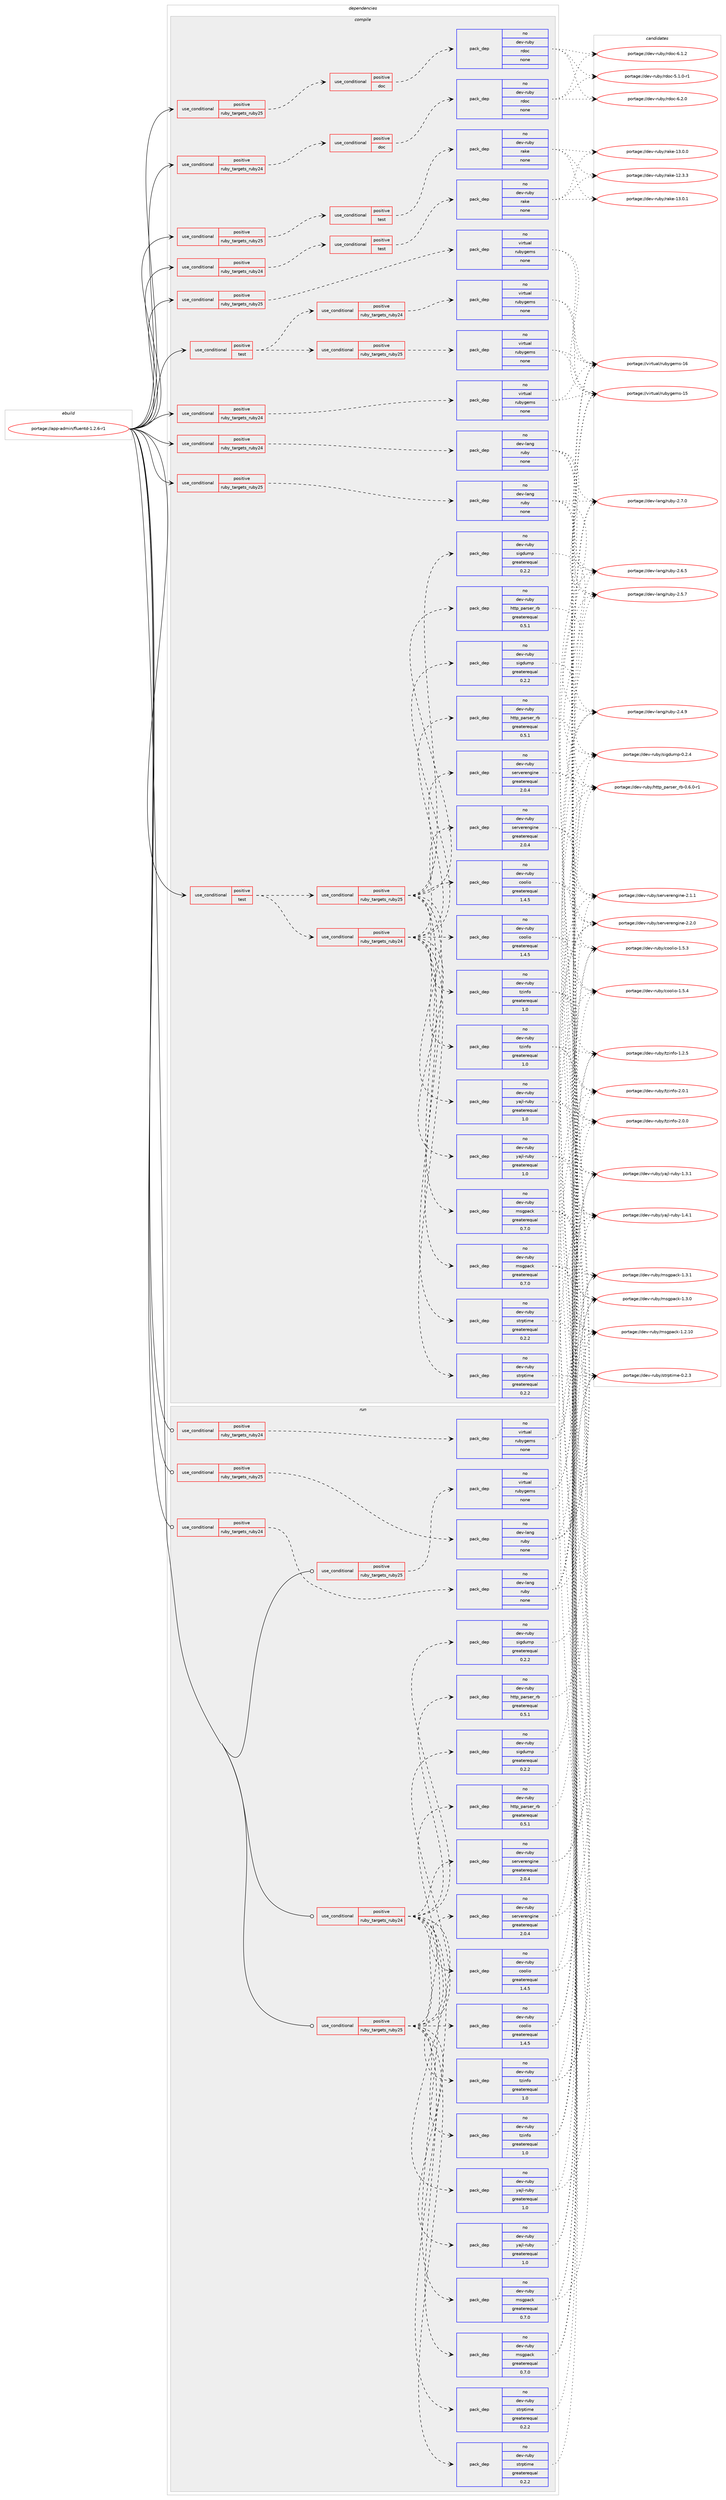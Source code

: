 digraph prolog {

# *************
# Graph options
# *************

newrank=true;
concentrate=true;
compound=true;
graph [rankdir=LR,fontname=Helvetica,fontsize=10,ranksep=1.5];#, ranksep=2.5, nodesep=0.2];
edge  [arrowhead=vee];
node  [fontname=Helvetica,fontsize=10];

# **********
# The ebuild
# **********

subgraph cluster_leftcol {
color=gray;
label=<<i>ebuild</i>>;
id [label="portage://app-admin/fluentd-1.2.6-r1", color=red, width=4, href="../app-admin/fluentd-1.2.6-r1.svg"];
}

# ****************
# The dependencies
# ****************

subgraph cluster_midcol {
color=gray;
label=<<i>dependencies</i>>;
subgraph cluster_compile {
fillcolor="#eeeeee";
style=filled;
label=<<i>compile</i>>;
subgraph cond155314 {
dependency656792 [label=<<TABLE BORDER="0" CELLBORDER="1" CELLSPACING="0" CELLPADDING="4"><TR><TD ROWSPAN="3" CELLPADDING="10">use_conditional</TD></TR><TR><TD>positive</TD></TR><TR><TD>ruby_targets_ruby24</TD></TR></TABLE>>, shape=none, color=red];
subgraph cond155315 {
dependency656793 [label=<<TABLE BORDER="0" CELLBORDER="1" CELLSPACING="0" CELLPADDING="4"><TR><TD ROWSPAN="3" CELLPADDING="10">use_conditional</TD></TR><TR><TD>positive</TD></TR><TR><TD>doc</TD></TR></TABLE>>, shape=none, color=red];
subgraph pack492737 {
dependency656794 [label=<<TABLE BORDER="0" CELLBORDER="1" CELLSPACING="0" CELLPADDING="4" WIDTH="220"><TR><TD ROWSPAN="6" CELLPADDING="30">pack_dep</TD></TR><TR><TD WIDTH="110">no</TD></TR><TR><TD>dev-ruby</TD></TR><TR><TD>rdoc</TD></TR><TR><TD>none</TD></TR><TR><TD></TD></TR></TABLE>>, shape=none, color=blue];
}
dependency656793:e -> dependency656794:w [weight=20,style="dashed",arrowhead="vee"];
}
dependency656792:e -> dependency656793:w [weight=20,style="dashed",arrowhead="vee"];
}
id:e -> dependency656792:w [weight=20,style="solid",arrowhead="vee"];
subgraph cond155316 {
dependency656795 [label=<<TABLE BORDER="0" CELLBORDER="1" CELLSPACING="0" CELLPADDING="4"><TR><TD ROWSPAN="3" CELLPADDING="10">use_conditional</TD></TR><TR><TD>positive</TD></TR><TR><TD>ruby_targets_ruby24</TD></TR></TABLE>>, shape=none, color=red];
subgraph cond155317 {
dependency656796 [label=<<TABLE BORDER="0" CELLBORDER="1" CELLSPACING="0" CELLPADDING="4"><TR><TD ROWSPAN="3" CELLPADDING="10">use_conditional</TD></TR><TR><TD>positive</TD></TR><TR><TD>test</TD></TR></TABLE>>, shape=none, color=red];
subgraph pack492738 {
dependency656797 [label=<<TABLE BORDER="0" CELLBORDER="1" CELLSPACING="0" CELLPADDING="4" WIDTH="220"><TR><TD ROWSPAN="6" CELLPADDING="30">pack_dep</TD></TR><TR><TD WIDTH="110">no</TD></TR><TR><TD>dev-ruby</TD></TR><TR><TD>rake</TD></TR><TR><TD>none</TD></TR><TR><TD></TD></TR></TABLE>>, shape=none, color=blue];
}
dependency656796:e -> dependency656797:w [weight=20,style="dashed",arrowhead="vee"];
}
dependency656795:e -> dependency656796:w [weight=20,style="dashed",arrowhead="vee"];
}
id:e -> dependency656795:w [weight=20,style="solid",arrowhead="vee"];
subgraph cond155318 {
dependency656798 [label=<<TABLE BORDER="0" CELLBORDER="1" CELLSPACING="0" CELLPADDING="4"><TR><TD ROWSPAN="3" CELLPADDING="10">use_conditional</TD></TR><TR><TD>positive</TD></TR><TR><TD>ruby_targets_ruby24</TD></TR></TABLE>>, shape=none, color=red];
subgraph pack492739 {
dependency656799 [label=<<TABLE BORDER="0" CELLBORDER="1" CELLSPACING="0" CELLPADDING="4" WIDTH="220"><TR><TD ROWSPAN="6" CELLPADDING="30">pack_dep</TD></TR><TR><TD WIDTH="110">no</TD></TR><TR><TD>dev-lang</TD></TR><TR><TD>ruby</TD></TR><TR><TD>none</TD></TR><TR><TD></TD></TR></TABLE>>, shape=none, color=blue];
}
dependency656798:e -> dependency656799:w [weight=20,style="dashed",arrowhead="vee"];
}
id:e -> dependency656798:w [weight=20,style="solid",arrowhead="vee"];
subgraph cond155319 {
dependency656800 [label=<<TABLE BORDER="0" CELLBORDER="1" CELLSPACING="0" CELLPADDING="4"><TR><TD ROWSPAN="3" CELLPADDING="10">use_conditional</TD></TR><TR><TD>positive</TD></TR><TR><TD>ruby_targets_ruby24</TD></TR></TABLE>>, shape=none, color=red];
subgraph pack492740 {
dependency656801 [label=<<TABLE BORDER="0" CELLBORDER="1" CELLSPACING="0" CELLPADDING="4" WIDTH="220"><TR><TD ROWSPAN="6" CELLPADDING="30">pack_dep</TD></TR><TR><TD WIDTH="110">no</TD></TR><TR><TD>virtual</TD></TR><TR><TD>rubygems</TD></TR><TR><TD>none</TD></TR><TR><TD></TD></TR></TABLE>>, shape=none, color=blue];
}
dependency656800:e -> dependency656801:w [weight=20,style="dashed",arrowhead="vee"];
}
id:e -> dependency656800:w [weight=20,style="solid",arrowhead="vee"];
subgraph cond155320 {
dependency656802 [label=<<TABLE BORDER="0" CELLBORDER="1" CELLSPACING="0" CELLPADDING="4"><TR><TD ROWSPAN="3" CELLPADDING="10">use_conditional</TD></TR><TR><TD>positive</TD></TR><TR><TD>ruby_targets_ruby25</TD></TR></TABLE>>, shape=none, color=red];
subgraph cond155321 {
dependency656803 [label=<<TABLE BORDER="0" CELLBORDER="1" CELLSPACING="0" CELLPADDING="4"><TR><TD ROWSPAN="3" CELLPADDING="10">use_conditional</TD></TR><TR><TD>positive</TD></TR><TR><TD>doc</TD></TR></TABLE>>, shape=none, color=red];
subgraph pack492741 {
dependency656804 [label=<<TABLE BORDER="0" CELLBORDER="1" CELLSPACING="0" CELLPADDING="4" WIDTH="220"><TR><TD ROWSPAN="6" CELLPADDING="30">pack_dep</TD></TR><TR><TD WIDTH="110">no</TD></TR><TR><TD>dev-ruby</TD></TR><TR><TD>rdoc</TD></TR><TR><TD>none</TD></TR><TR><TD></TD></TR></TABLE>>, shape=none, color=blue];
}
dependency656803:e -> dependency656804:w [weight=20,style="dashed",arrowhead="vee"];
}
dependency656802:e -> dependency656803:w [weight=20,style="dashed",arrowhead="vee"];
}
id:e -> dependency656802:w [weight=20,style="solid",arrowhead="vee"];
subgraph cond155322 {
dependency656805 [label=<<TABLE BORDER="0" CELLBORDER="1" CELLSPACING="0" CELLPADDING="4"><TR><TD ROWSPAN="3" CELLPADDING="10">use_conditional</TD></TR><TR><TD>positive</TD></TR><TR><TD>ruby_targets_ruby25</TD></TR></TABLE>>, shape=none, color=red];
subgraph cond155323 {
dependency656806 [label=<<TABLE BORDER="0" CELLBORDER="1" CELLSPACING="0" CELLPADDING="4"><TR><TD ROWSPAN="3" CELLPADDING="10">use_conditional</TD></TR><TR><TD>positive</TD></TR><TR><TD>test</TD></TR></TABLE>>, shape=none, color=red];
subgraph pack492742 {
dependency656807 [label=<<TABLE BORDER="0" CELLBORDER="1" CELLSPACING="0" CELLPADDING="4" WIDTH="220"><TR><TD ROWSPAN="6" CELLPADDING="30">pack_dep</TD></TR><TR><TD WIDTH="110">no</TD></TR><TR><TD>dev-ruby</TD></TR><TR><TD>rake</TD></TR><TR><TD>none</TD></TR><TR><TD></TD></TR></TABLE>>, shape=none, color=blue];
}
dependency656806:e -> dependency656807:w [weight=20,style="dashed",arrowhead="vee"];
}
dependency656805:e -> dependency656806:w [weight=20,style="dashed",arrowhead="vee"];
}
id:e -> dependency656805:w [weight=20,style="solid",arrowhead="vee"];
subgraph cond155324 {
dependency656808 [label=<<TABLE BORDER="0" CELLBORDER="1" CELLSPACING="0" CELLPADDING="4"><TR><TD ROWSPAN="3" CELLPADDING="10">use_conditional</TD></TR><TR><TD>positive</TD></TR><TR><TD>ruby_targets_ruby25</TD></TR></TABLE>>, shape=none, color=red];
subgraph pack492743 {
dependency656809 [label=<<TABLE BORDER="0" CELLBORDER="1" CELLSPACING="0" CELLPADDING="4" WIDTH="220"><TR><TD ROWSPAN="6" CELLPADDING="30">pack_dep</TD></TR><TR><TD WIDTH="110">no</TD></TR><TR><TD>dev-lang</TD></TR><TR><TD>ruby</TD></TR><TR><TD>none</TD></TR><TR><TD></TD></TR></TABLE>>, shape=none, color=blue];
}
dependency656808:e -> dependency656809:w [weight=20,style="dashed",arrowhead="vee"];
}
id:e -> dependency656808:w [weight=20,style="solid",arrowhead="vee"];
subgraph cond155325 {
dependency656810 [label=<<TABLE BORDER="0" CELLBORDER="1" CELLSPACING="0" CELLPADDING="4"><TR><TD ROWSPAN="3" CELLPADDING="10">use_conditional</TD></TR><TR><TD>positive</TD></TR><TR><TD>ruby_targets_ruby25</TD></TR></TABLE>>, shape=none, color=red];
subgraph pack492744 {
dependency656811 [label=<<TABLE BORDER="0" CELLBORDER="1" CELLSPACING="0" CELLPADDING="4" WIDTH="220"><TR><TD ROWSPAN="6" CELLPADDING="30">pack_dep</TD></TR><TR><TD WIDTH="110">no</TD></TR><TR><TD>virtual</TD></TR><TR><TD>rubygems</TD></TR><TR><TD>none</TD></TR><TR><TD></TD></TR></TABLE>>, shape=none, color=blue];
}
dependency656810:e -> dependency656811:w [weight=20,style="dashed",arrowhead="vee"];
}
id:e -> dependency656810:w [weight=20,style="solid",arrowhead="vee"];
subgraph cond155326 {
dependency656812 [label=<<TABLE BORDER="0" CELLBORDER="1" CELLSPACING="0" CELLPADDING="4"><TR><TD ROWSPAN="3" CELLPADDING="10">use_conditional</TD></TR><TR><TD>positive</TD></TR><TR><TD>test</TD></TR></TABLE>>, shape=none, color=red];
subgraph cond155327 {
dependency656813 [label=<<TABLE BORDER="0" CELLBORDER="1" CELLSPACING="0" CELLPADDING="4"><TR><TD ROWSPAN="3" CELLPADDING="10">use_conditional</TD></TR><TR><TD>positive</TD></TR><TR><TD>ruby_targets_ruby24</TD></TR></TABLE>>, shape=none, color=red];
subgraph pack492745 {
dependency656814 [label=<<TABLE BORDER="0" CELLBORDER="1" CELLSPACING="0" CELLPADDING="4" WIDTH="220"><TR><TD ROWSPAN="6" CELLPADDING="30">pack_dep</TD></TR><TR><TD WIDTH="110">no</TD></TR><TR><TD>dev-ruby</TD></TR><TR><TD>msgpack</TD></TR><TR><TD>greaterequal</TD></TR><TR><TD>0.7.0</TD></TR></TABLE>>, shape=none, color=blue];
}
dependency656813:e -> dependency656814:w [weight=20,style="dashed",arrowhead="vee"];
subgraph pack492746 {
dependency656815 [label=<<TABLE BORDER="0" CELLBORDER="1" CELLSPACING="0" CELLPADDING="4" WIDTH="220"><TR><TD ROWSPAN="6" CELLPADDING="30">pack_dep</TD></TR><TR><TD WIDTH="110">no</TD></TR><TR><TD>dev-ruby</TD></TR><TR><TD>yajl-ruby</TD></TR><TR><TD>greaterequal</TD></TR><TR><TD>1.0</TD></TR></TABLE>>, shape=none, color=blue];
}
dependency656813:e -> dependency656815:w [weight=20,style="dashed",arrowhead="vee"];
subgraph pack492747 {
dependency656816 [label=<<TABLE BORDER="0" CELLBORDER="1" CELLSPACING="0" CELLPADDING="4" WIDTH="220"><TR><TD ROWSPAN="6" CELLPADDING="30">pack_dep</TD></TR><TR><TD WIDTH="110">no</TD></TR><TR><TD>dev-ruby</TD></TR><TR><TD>coolio</TD></TR><TR><TD>greaterequal</TD></TR><TR><TD>1.4.5</TD></TR></TABLE>>, shape=none, color=blue];
}
dependency656813:e -> dependency656816:w [weight=20,style="dashed",arrowhead="vee"];
subgraph pack492748 {
dependency656817 [label=<<TABLE BORDER="0" CELLBORDER="1" CELLSPACING="0" CELLPADDING="4" WIDTH="220"><TR><TD ROWSPAN="6" CELLPADDING="30">pack_dep</TD></TR><TR><TD WIDTH="110">no</TD></TR><TR><TD>dev-ruby</TD></TR><TR><TD>serverengine</TD></TR><TR><TD>greaterequal</TD></TR><TR><TD>2.0.4</TD></TR></TABLE>>, shape=none, color=blue];
}
dependency656813:e -> dependency656817:w [weight=20,style="dashed",arrowhead="vee"];
subgraph pack492749 {
dependency656818 [label=<<TABLE BORDER="0" CELLBORDER="1" CELLSPACING="0" CELLPADDING="4" WIDTH="220"><TR><TD ROWSPAN="6" CELLPADDING="30">pack_dep</TD></TR><TR><TD WIDTH="110">no</TD></TR><TR><TD>dev-ruby</TD></TR><TR><TD>http_parser_rb</TD></TR><TR><TD>greaterequal</TD></TR><TR><TD>0.5.1</TD></TR></TABLE>>, shape=none, color=blue];
}
dependency656813:e -> dependency656818:w [weight=20,style="dashed",arrowhead="vee"];
subgraph pack492750 {
dependency656819 [label=<<TABLE BORDER="0" CELLBORDER="1" CELLSPACING="0" CELLPADDING="4" WIDTH="220"><TR><TD ROWSPAN="6" CELLPADDING="30">pack_dep</TD></TR><TR><TD WIDTH="110">no</TD></TR><TR><TD>dev-ruby</TD></TR><TR><TD>sigdump</TD></TR><TR><TD>greaterequal</TD></TR><TR><TD>0.2.2</TD></TR></TABLE>>, shape=none, color=blue];
}
dependency656813:e -> dependency656819:w [weight=20,style="dashed",arrowhead="vee"];
subgraph pack492751 {
dependency656820 [label=<<TABLE BORDER="0" CELLBORDER="1" CELLSPACING="0" CELLPADDING="4" WIDTH="220"><TR><TD ROWSPAN="6" CELLPADDING="30">pack_dep</TD></TR><TR><TD WIDTH="110">no</TD></TR><TR><TD>dev-ruby</TD></TR><TR><TD>tzinfo</TD></TR><TR><TD>greaterequal</TD></TR><TR><TD>1.0</TD></TR></TABLE>>, shape=none, color=blue];
}
dependency656813:e -> dependency656820:w [weight=20,style="dashed",arrowhead="vee"];
subgraph pack492752 {
dependency656821 [label=<<TABLE BORDER="0" CELLBORDER="1" CELLSPACING="0" CELLPADDING="4" WIDTH="220"><TR><TD ROWSPAN="6" CELLPADDING="30">pack_dep</TD></TR><TR><TD WIDTH="110">no</TD></TR><TR><TD>dev-ruby</TD></TR><TR><TD>strptime</TD></TR><TR><TD>greaterequal</TD></TR><TR><TD>0.2.2</TD></TR></TABLE>>, shape=none, color=blue];
}
dependency656813:e -> dependency656821:w [weight=20,style="dashed",arrowhead="vee"];
}
dependency656812:e -> dependency656813:w [weight=20,style="dashed",arrowhead="vee"];
subgraph cond155328 {
dependency656822 [label=<<TABLE BORDER="0" CELLBORDER="1" CELLSPACING="0" CELLPADDING="4"><TR><TD ROWSPAN="3" CELLPADDING="10">use_conditional</TD></TR><TR><TD>positive</TD></TR><TR><TD>ruby_targets_ruby25</TD></TR></TABLE>>, shape=none, color=red];
subgraph pack492753 {
dependency656823 [label=<<TABLE BORDER="0" CELLBORDER="1" CELLSPACING="0" CELLPADDING="4" WIDTH="220"><TR><TD ROWSPAN="6" CELLPADDING="30">pack_dep</TD></TR><TR><TD WIDTH="110">no</TD></TR><TR><TD>dev-ruby</TD></TR><TR><TD>msgpack</TD></TR><TR><TD>greaterequal</TD></TR><TR><TD>0.7.0</TD></TR></TABLE>>, shape=none, color=blue];
}
dependency656822:e -> dependency656823:w [weight=20,style="dashed",arrowhead="vee"];
subgraph pack492754 {
dependency656824 [label=<<TABLE BORDER="0" CELLBORDER="1" CELLSPACING="0" CELLPADDING="4" WIDTH="220"><TR><TD ROWSPAN="6" CELLPADDING="30">pack_dep</TD></TR><TR><TD WIDTH="110">no</TD></TR><TR><TD>dev-ruby</TD></TR><TR><TD>yajl-ruby</TD></TR><TR><TD>greaterequal</TD></TR><TR><TD>1.0</TD></TR></TABLE>>, shape=none, color=blue];
}
dependency656822:e -> dependency656824:w [weight=20,style="dashed",arrowhead="vee"];
subgraph pack492755 {
dependency656825 [label=<<TABLE BORDER="0" CELLBORDER="1" CELLSPACING="0" CELLPADDING="4" WIDTH="220"><TR><TD ROWSPAN="6" CELLPADDING="30">pack_dep</TD></TR><TR><TD WIDTH="110">no</TD></TR><TR><TD>dev-ruby</TD></TR><TR><TD>coolio</TD></TR><TR><TD>greaterequal</TD></TR><TR><TD>1.4.5</TD></TR></TABLE>>, shape=none, color=blue];
}
dependency656822:e -> dependency656825:w [weight=20,style="dashed",arrowhead="vee"];
subgraph pack492756 {
dependency656826 [label=<<TABLE BORDER="0" CELLBORDER="1" CELLSPACING="0" CELLPADDING="4" WIDTH="220"><TR><TD ROWSPAN="6" CELLPADDING="30">pack_dep</TD></TR><TR><TD WIDTH="110">no</TD></TR><TR><TD>dev-ruby</TD></TR><TR><TD>serverengine</TD></TR><TR><TD>greaterequal</TD></TR><TR><TD>2.0.4</TD></TR></TABLE>>, shape=none, color=blue];
}
dependency656822:e -> dependency656826:w [weight=20,style="dashed",arrowhead="vee"];
subgraph pack492757 {
dependency656827 [label=<<TABLE BORDER="0" CELLBORDER="1" CELLSPACING="0" CELLPADDING="4" WIDTH="220"><TR><TD ROWSPAN="6" CELLPADDING="30">pack_dep</TD></TR><TR><TD WIDTH="110">no</TD></TR><TR><TD>dev-ruby</TD></TR><TR><TD>http_parser_rb</TD></TR><TR><TD>greaterequal</TD></TR><TR><TD>0.5.1</TD></TR></TABLE>>, shape=none, color=blue];
}
dependency656822:e -> dependency656827:w [weight=20,style="dashed",arrowhead="vee"];
subgraph pack492758 {
dependency656828 [label=<<TABLE BORDER="0" CELLBORDER="1" CELLSPACING="0" CELLPADDING="4" WIDTH="220"><TR><TD ROWSPAN="6" CELLPADDING="30">pack_dep</TD></TR><TR><TD WIDTH="110">no</TD></TR><TR><TD>dev-ruby</TD></TR><TR><TD>sigdump</TD></TR><TR><TD>greaterequal</TD></TR><TR><TD>0.2.2</TD></TR></TABLE>>, shape=none, color=blue];
}
dependency656822:e -> dependency656828:w [weight=20,style="dashed",arrowhead="vee"];
subgraph pack492759 {
dependency656829 [label=<<TABLE BORDER="0" CELLBORDER="1" CELLSPACING="0" CELLPADDING="4" WIDTH="220"><TR><TD ROWSPAN="6" CELLPADDING="30">pack_dep</TD></TR><TR><TD WIDTH="110">no</TD></TR><TR><TD>dev-ruby</TD></TR><TR><TD>tzinfo</TD></TR><TR><TD>greaterequal</TD></TR><TR><TD>1.0</TD></TR></TABLE>>, shape=none, color=blue];
}
dependency656822:e -> dependency656829:w [weight=20,style="dashed",arrowhead="vee"];
subgraph pack492760 {
dependency656830 [label=<<TABLE BORDER="0" CELLBORDER="1" CELLSPACING="0" CELLPADDING="4" WIDTH="220"><TR><TD ROWSPAN="6" CELLPADDING="30">pack_dep</TD></TR><TR><TD WIDTH="110">no</TD></TR><TR><TD>dev-ruby</TD></TR><TR><TD>strptime</TD></TR><TR><TD>greaterequal</TD></TR><TR><TD>0.2.2</TD></TR></TABLE>>, shape=none, color=blue];
}
dependency656822:e -> dependency656830:w [weight=20,style="dashed",arrowhead="vee"];
}
dependency656812:e -> dependency656822:w [weight=20,style="dashed",arrowhead="vee"];
}
id:e -> dependency656812:w [weight=20,style="solid",arrowhead="vee"];
subgraph cond155329 {
dependency656831 [label=<<TABLE BORDER="0" CELLBORDER="1" CELLSPACING="0" CELLPADDING="4"><TR><TD ROWSPAN="3" CELLPADDING="10">use_conditional</TD></TR><TR><TD>positive</TD></TR><TR><TD>test</TD></TR></TABLE>>, shape=none, color=red];
subgraph cond155330 {
dependency656832 [label=<<TABLE BORDER="0" CELLBORDER="1" CELLSPACING="0" CELLPADDING="4"><TR><TD ROWSPAN="3" CELLPADDING="10">use_conditional</TD></TR><TR><TD>positive</TD></TR><TR><TD>ruby_targets_ruby24</TD></TR></TABLE>>, shape=none, color=red];
subgraph pack492761 {
dependency656833 [label=<<TABLE BORDER="0" CELLBORDER="1" CELLSPACING="0" CELLPADDING="4" WIDTH="220"><TR><TD ROWSPAN="6" CELLPADDING="30">pack_dep</TD></TR><TR><TD WIDTH="110">no</TD></TR><TR><TD>virtual</TD></TR><TR><TD>rubygems</TD></TR><TR><TD>none</TD></TR><TR><TD></TD></TR></TABLE>>, shape=none, color=blue];
}
dependency656832:e -> dependency656833:w [weight=20,style="dashed",arrowhead="vee"];
}
dependency656831:e -> dependency656832:w [weight=20,style="dashed",arrowhead="vee"];
subgraph cond155331 {
dependency656834 [label=<<TABLE BORDER="0" CELLBORDER="1" CELLSPACING="0" CELLPADDING="4"><TR><TD ROWSPAN="3" CELLPADDING="10">use_conditional</TD></TR><TR><TD>positive</TD></TR><TR><TD>ruby_targets_ruby25</TD></TR></TABLE>>, shape=none, color=red];
subgraph pack492762 {
dependency656835 [label=<<TABLE BORDER="0" CELLBORDER="1" CELLSPACING="0" CELLPADDING="4" WIDTH="220"><TR><TD ROWSPAN="6" CELLPADDING="30">pack_dep</TD></TR><TR><TD WIDTH="110">no</TD></TR><TR><TD>virtual</TD></TR><TR><TD>rubygems</TD></TR><TR><TD>none</TD></TR><TR><TD></TD></TR></TABLE>>, shape=none, color=blue];
}
dependency656834:e -> dependency656835:w [weight=20,style="dashed",arrowhead="vee"];
}
dependency656831:e -> dependency656834:w [weight=20,style="dashed",arrowhead="vee"];
}
id:e -> dependency656831:w [weight=20,style="solid",arrowhead="vee"];
}
subgraph cluster_compileandrun {
fillcolor="#eeeeee";
style=filled;
label=<<i>compile and run</i>>;
}
subgraph cluster_run {
fillcolor="#eeeeee";
style=filled;
label=<<i>run</i>>;
subgraph cond155332 {
dependency656836 [label=<<TABLE BORDER="0" CELLBORDER="1" CELLSPACING="0" CELLPADDING="4"><TR><TD ROWSPAN="3" CELLPADDING="10">use_conditional</TD></TR><TR><TD>positive</TD></TR><TR><TD>ruby_targets_ruby24</TD></TR></TABLE>>, shape=none, color=red];
subgraph pack492763 {
dependency656837 [label=<<TABLE BORDER="0" CELLBORDER="1" CELLSPACING="0" CELLPADDING="4" WIDTH="220"><TR><TD ROWSPAN="6" CELLPADDING="30">pack_dep</TD></TR><TR><TD WIDTH="110">no</TD></TR><TR><TD>dev-lang</TD></TR><TR><TD>ruby</TD></TR><TR><TD>none</TD></TR><TR><TD></TD></TR></TABLE>>, shape=none, color=blue];
}
dependency656836:e -> dependency656837:w [weight=20,style="dashed",arrowhead="vee"];
}
id:e -> dependency656836:w [weight=20,style="solid",arrowhead="odot"];
subgraph cond155333 {
dependency656838 [label=<<TABLE BORDER="0" CELLBORDER="1" CELLSPACING="0" CELLPADDING="4"><TR><TD ROWSPAN="3" CELLPADDING="10">use_conditional</TD></TR><TR><TD>positive</TD></TR><TR><TD>ruby_targets_ruby24</TD></TR></TABLE>>, shape=none, color=red];
subgraph pack492764 {
dependency656839 [label=<<TABLE BORDER="0" CELLBORDER="1" CELLSPACING="0" CELLPADDING="4" WIDTH="220"><TR><TD ROWSPAN="6" CELLPADDING="30">pack_dep</TD></TR><TR><TD WIDTH="110">no</TD></TR><TR><TD>dev-ruby</TD></TR><TR><TD>msgpack</TD></TR><TR><TD>greaterequal</TD></TR><TR><TD>0.7.0</TD></TR></TABLE>>, shape=none, color=blue];
}
dependency656838:e -> dependency656839:w [weight=20,style="dashed",arrowhead="vee"];
subgraph pack492765 {
dependency656840 [label=<<TABLE BORDER="0" CELLBORDER="1" CELLSPACING="0" CELLPADDING="4" WIDTH="220"><TR><TD ROWSPAN="6" CELLPADDING="30">pack_dep</TD></TR><TR><TD WIDTH="110">no</TD></TR><TR><TD>dev-ruby</TD></TR><TR><TD>yajl-ruby</TD></TR><TR><TD>greaterequal</TD></TR><TR><TD>1.0</TD></TR></TABLE>>, shape=none, color=blue];
}
dependency656838:e -> dependency656840:w [weight=20,style="dashed",arrowhead="vee"];
subgraph pack492766 {
dependency656841 [label=<<TABLE BORDER="0" CELLBORDER="1" CELLSPACING="0" CELLPADDING="4" WIDTH="220"><TR><TD ROWSPAN="6" CELLPADDING="30">pack_dep</TD></TR><TR><TD WIDTH="110">no</TD></TR><TR><TD>dev-ruby</TD></TR><TR><TD>coolio</TD></TR><TR><TD>greaterequal</TD></TR><TR><TD>1.4.5</TD></TR></TABLE>>, shape=none, color=blue];
}
dependency656838:e -> dependency656841:w [weight=20,style="dashed",arrowhead="vee"];
subgraph pack492767 {
dependency656842 [label=<<TABLE BORDER="0" CELLBORDER="1" CELLSPACING="0" CELLPADDING="4" WIDTH="220"><TR><TD ROWSPAN="6" CELLPADDING="30">pack_dep</TD></TR><TR><TD WIDTH="110">no</TD></TR><TR><TD>dev-ruby</TD></TR><TR><TD>serverengine</TD></TR><TR><TD>greaterequal</TD></TR><TR><TD>2.0.4</TD></TR></TABLE>>, shape=none, color=blue];
}
dependency656838:e -> dependency656842:w [weight=20,style="dashed",arrowhead="vee"];
subgraph pack492768 {
dependency656843 [label=<<TABLE BORDER="0" CELLBORDER="1" CELLSPACING="0" CELLPADDING="4" WIDTH="220"><TR><TD ROWSPAN="6" CELLPADDING="30">pack_dep</TD></TR><TR><TD WIDTH="110">no</TD></TR><TR><TD>dev-ruby</TD></TR><TR><TD>http_parser_rb</TD></TR><TR><TD>greaterequal</TD></TR><TR><TD>0.5.1</TD></TR></TABLE>>, shape=none, color=blue];
}
dependency656838:e -> dependency656843:w [weight=20,style="dashed",arrowhead="vee"];
subgraph pack492769 {
dependency656844 [label=<<TABLE BORDER="0" CELLBORDER="1" CELLSPACING="0" CELLPADDING="4" WIDTH="220"><TR><TD ROWSPAN="6" CELLPADDING="30">pack_dep</TD></TR><TR><TD WIDTH="110">no</TD></TR><TR><TD>dev-ruby</TD></TR><TR><TD>sigdump</TD></TR><TR><TD>greaterequal</TD></TR><TR><TD>0.2.2</TD></TR></TABLE>>, shape=none, color=blue];
}
dependency656838:e -> dependency656844:w [weight=20,style="dashed",arrowhead="vee"];
subgraph pack492770 {
dependency656845 [label=<<TABLE BORDER="0" CELLBORDER="1" CELLSPACING="0" CELLPADDING="4" WIDTH="220"><TR><TD ROWSPAN="6" CELLPADDING="30">pack_dep</TD></TR><TR><TD WIDTH="110">no</TD></TR><TR><TD>dev-ruby</TD></TR><TR><TD>tzinfo</TD></TR><TR><TD>greaterequal</TD></TR><TR><TD>1.0</TD></TR></TABLE>>, shape=none, color=blue];
}
dependency656838:e -> dependency656845:w [weight=20,style="dashed",arrowhead="vee"];
subgraph pack492771 {
dependency656846 [label=<<TABLE BORDER="0" CELLBORDER="1" CELLSPACING="0" CELLPADDING="4" WIDTH="220"><TR><TD ROWSPAN="6" CELLPADDING="30">pack_dep</TD></TR><TR><TD WIDTH="110">no</TD></TR><TR><TD>dev-ruby</TD></TR><TR><TD>strptime</TD></TR><TR><TD>greaterequal</TD></TR><TR><TD>0.2.2</TD></TR></TABLE>>, shape=none, color=blue];
}
dependency656838:e -> dependency656846:w [weight=20,style="dashed",arrowhead="vee"];
}
id:e -> dependency656838:w [weight=20,style="solid",arrowhead="odot"];
subgraph cond155334 {
dependency656847 [label=<<TABLE BORDER="0" CELLBORDER="1" CELLSPACING="0" CELLPADDING="4"><TR><TD ROWSPAN="3" CELLPADDING="10">use_conditional</TD></TR><TR><TD>positive</TD></TR><TR><TD>ruby_targets_ruby24</TD></TR></TABLE>>, shape=none, color=red];
subgraph pack492772 {
dependency656848 [label=<<TABLE BORDER="0" CELLBORDER="1" CELLSPACING="0" CELLPADDING="4" WIDTH="220"><TR><TD ROWSPAN="6" CELLPADDING="30">pack_dep</TD></TR><TR><TD WIDTH="110">no</TD></TR><TR><TD>virtual</TD></TR><TR><TD>rubygems</TD></TR><TR><TD>none</TD></TR><TR><TD></TD></TR></TABLE>>, shape=none, color=blue];
}
dependency656847:e -> dependency656848:w [weight=20,style="dashed",arrowhead="vee"];
}
id:e -> dependency656847:w [weight=20,style="solid",arrowhead="odot"];
subgraph cond155335 {
dependency656849 [label=<<TABLE BORDER="0" CELLBORDER="1" CELLSPACING="0" CELLPADDING="4"><TR><TD ROWSPAN="3" CELLPADDING="10">use_conditional</TD></TR><TR><TD>positive</TD></TR><TR><TD>ruby_targets_ruby25</TD></TR></TABLE>>, shape=none, color=red];
subgraph pack492773 {
dependency656850 [label=<<TABLE BORDER="0" CELLBORDER="1" CELLSPACING="0" CELLPADDING="4" WIDTH="220"><TR><TD ROWSPAN="6" CELLPADDING="30">pack_dep</TD></TR><TR><TD WIDTH="110">no</TD></TR><TR><TD>dev-lang</TD></TR><TR><TD>ruby</TD></TR><TR><TD>none</TD></TR><TR><TD></TD></TR></TABLE>>, shape=none, color=blue];
}
dependency656849:e -> dependency656850:w [weight=20,style="dashed",arrowhead="vee"];
}
id:e -> dependency656849:w [weight=20,style="solid",arrowhead="odot"];
subgraph cond155336 {
dependency656851 [label=<<TABLE BORDER="0" CELLBORDER="1" CELLSPACING="0" CELLPADDING="4"><TR><TD ROWSPAN="3" CELLPADDING="10">use_conditional</TD></TR><TR><TD>positive</TD></TR><TR><TD>ruby_targets_ruby25</TD></TR></TABLE>>, shape=none, color=red];
subgraph pack492774 {
dependency656852 [label=<<TABLE BORDER="0" CELLBORDER="1" CELLSPACING="0" CELLPADDING="4" WIDTH="220"><TR><TD ROWSPAN="6" CELLPADDING="30">pack_dep</TD></TR><TR><TD WIDTH="110">no</TD></TR><TR><TD>dev-ruby</TD></TR><TR><TD>msgpack</TD></TR><TR><TD>greaterequal</TD></TR><TR><TD>0.7.0</TD></TR></TABLE>>, shape=none, color=blue];
}
dependency656851:e -> dependency656852:w [weight=20,style="dashed",arrowhead="vee"];
subgraph pack492775 {
dependency656853 [label=<<TABLE BORDER="0" CELLBORDER="1" CELLSPACING="0" CELLPADDING="4" WIDTH="220"><TR><TD ROWSPAN="6" CELLPADDING="30">pack_dep</TD></TR><TR><TD WIDTH="110">no</TD></TR><TR><TD>dev-ruby</TD></TR><TR><TD>yajl-ruby</TD></TR><TR><TD>greaterequal</TD></TR><TR><TD>1.0</TD></TR></TABLE>>, shape=none, color=blue];
}
dependency656851:e -> dependency656853:w [weight=20,style="dashed",arrowhead="vee"];
subgraph pack492776 {
dependency656854 [label=<<TABLE BORDER="0" CELLBORDER="1" CELLSPACING="0" CELLPADDING="4" WIDTH="220"><TR><TD ROWSPAN="6" CELLPADDING="30">pack_dep</TD></TR><TR><TD WIDTH="110">no</TD></TR><TR><TD>dev-ruby</TD></TR><TR><TD>coolio</TD></TR><TR><TD>greaterequal</TD></TR><TR><TD>1.4.5</TD></TR></TABLE>>, shape=none, color=blue];
}
dependency656851:e -> dependency656854:w [weight=20,style="dashed",arrowhead="vee"];
subgraph pack492777 {
dependency656855 [label=<<TABLE BORDER="0" CELLBORDER="1" CELLSPACING="0" CELLPADDING="4" WIDTH="220"><TR><TD ROWSPAN="6" CELLPADDING="30">pack_dep</TD></TR><TR><TD WIDTH="110">no</TD></TR><TR><TD>dev-ruby</TD></TR><TR><TD>serverengine</TD></TR><TR><TD>greaterequal</TD></TR><TR><TD>2.0.4</TD></TR></TABLE>>, shape=none, color=blue];
}
dependency656851:e -> dependency656855:w [weight=20,style="dashed",arrowhead="vee"];
subgraph pack492778 {
dependency656856 [label=<<TABLE BORDER="0" CELLBORDER="1" CELLSPACING="0" CELLPADDING="4" WIDTH="220"><TR><TD ROWSPAN="6" CELLPADDING="30">pack_dep</TD></TR><TR><TD WIDTH="110">no</TD></TR><TR><TD>dev-ruby</TD></TR><TR><TD>http_parser_rb</TD></TR><TR><TD>greaterequal</TD></TR><TR><TD>0.5.1</TD></TR></TABLE>>, shape=none, color=blue];
}
dependency656851:e -> dependency656856:w [weight=20,style="dashed",arrowhead="vee"];
subgraph pack492779 {
dependency656857 [label=<<TABLE BORDER="0" CELLBORDER="1" CELLSPACING="0" CELLPADDING="4" WIDTH="220"><TR><TD ROWSPAN="6" CELLPADDING="30">pack_dep</TD></TR><TR><TD WIDTH="110">no</TD></TR><TR><TD>dev-ruby</TD></TR><TR><TD>sigdump</TD></TR><TR><TD>greaterequal</TD></TR><TR><TD>0.2.2</TD></TR></TABLE>>, shape=none, color=blue];
}
dependency656851:e -> dependency656857:w [weight=20,style="dashed",arrowhead="vee"];
subgraph pack492780 {
dependency656858 [label=<<TABLE BORDER="0" CELLBORDER="1" CELLSPACING="0" CELLPADDING="4" WIDTH="220"><TR><TD ROWSPAN="6" CELLPADDING="30">pack_dep</TD></TR><TR><TD WIDTH="110">no</TD></TR><TR><TD>dev-ruby</TD></TR><TR><TD>tzinfo</TD></TR><TR><TD>greaterequal</TD></TR><TR><TD>1.0</TD></TR></TABLE>>, shape=none, color=blue];
}
dependency656851:e -> dependency656858:w [weight=20,style="dashed",arrowhead="vee"];
subgraph pack492781 {
dependency656859 [label=<<TABLE BORDER="0" CELLBORDER="1" CELLSPACING="0" CELLPADDING="4" WIDTH="220"><TR><TD ROWSPAN="6" CELLPADDING="30">pack_dep</TD></TR><TR><TD WIDTH="110">no</TD></TR><TR><TD>dev-ruby</TD></TR><TR><TD>strptime</TD></TR><TR><TD>greaterequal</TD></TR><TR><TD>0.2.2</TD></TR></TABLE>>, shape=none, color=blue];
}
dependency656851:e -> dependency656859:w [weight=20,style="dashed",arrowhead="vee"];
}
id:e -> dependency656851:w [weight=20,style="solid",arrowhead="odot"];
subgraph cond155337 {
dependency656860 [label=<<TABLE BORDER="0" CELLBORDER="1" CELLSPACING="0" CELLPADDING="4"><TR><TD ROWSPAN="3" CELLPADDING="10">use_conditional</TD></TR><TR><TD>positive</TD></TR><TR><TD>ruby_targets_ruby25</TD></TR></TABLE>>, shape=none, color=red];
subgraph pack492782 {
dependency656861 [label=<<TABLE BORDER="0" CELLBORDER="1" CELLSPACING="0" CELLPADDING="4" WIDTH="220"><TR><TD ROWSPAN="6" CELLPADDING="30">pack_dep</TD></TR><TR><TD WIDTH="110">no</TD></TR><TR><TD>virtual</TD></TR><TR><TD>rubygems</TD></TR><TR><TD>none</TD></TR><TR><TD></TD></TR></TABLE>>, shape=none, color=blue];
}
dependency656860:e -> dependency656861:w [weight=20,style="dashed",arrowhead="vee"];
}
id:e -> dependency656860:w [weight=20,style="solid",arrowhead="odot"];
}
}

# **************
# The candidates
# **************

subgraph cluster_choices {
rank=same;
color=gray;
label=<<i>candidates</i>>;

subgraph choice492737 {
color=black;
nodesep=1;
choice10010111845114117981214711410011199455446504648 [label="portage://dev-ruby/rdoc-6.2.0", color=red, width=4,href="../dev-ruby/rdoc-6.2.0.svg"];
choice10010111845114117981214711410011199455446494650 [label="portage://dev-ruby/rdoc-6.1.2", color=red, width=4,href="../dev-ruby/rdoc-6.1.2.svg"];
choice100101118451141179812147114100111994553464946484511449 [label="portage://dev-ruby/rdoc-5.1.0-r1", color=red, width=4,href="../dev-ruby/rdoc-5.1.0-r1.svg"];
dependency656794:e -> choice10010111845114117981214711410011199455446504648:w [style=dotted,weight="100"];
dependency656794:e -> choice10010111845114117981214711410011199455446494650:w [style=dotted,weight="100"];
dependency656794:e -> choice100101118451141179812147114100111994553464946484511449:w [style=dotted,weight="100"];
}
subgraph choice492738 {
color=black;
nodesep=1;
choice1001011184511411798121471149710710145495146484649 [label="portage://dev-ruby/rake-13.0.1", color=red, width=4,href="../dev-ruby/rake-13.0.1.svg"];
choice1001011184511411798121471149710710145495146484648 [label="portage://dev-ruby/rake-13.0.0", color=red, width=4,href="../dev-ruby/rake-13.0.0.svg"];
choice1001011184511411798121471149710710145495046514651 [label="portage://dev-ruby/rake-12.3.3", color=red, width=4,href="../dev-ruby/rake-12.3.3.svg"];
dependency656797:e -> choice1001011184511411798121471149710710145495146484649:w [style=dotted,weight="100"];
dependency656797:e -> choice1001011184511411798121471149710710145495146484648:w [style=dotted,weight="100"];
dependency656797:e -> choice1001011184511411798121471149710710145495046514651:w [style=dotted,weight="100"];
}
subgraph choice492739 {
color=black;
nodesep=1;
choice10010111845108971101034711411798121455046554648 [label="portage://dev-lang/ruby-2.7.0", color=red, width=4,href="../dev-lang/ruby-2.7.0.svg"];
choice10010111845108971101034711411798121455046544653 [label="portage://dev-lang/ruby-2.6.5", color=red, width=4,href="../dev-lang/ruby-2.6.5.svg"];
choice10010111845108971101034711411798121455046534655 [label="portage://dev-lang/ruby-2.5.7", color=red, width=4,href="../dev-lang/ruby-2.5.7.svg"];
choice10010111845108971101034711411798121455046524657 [label="portage://dev-lang/ruby-2.4.9", color=red, width=4,href="../dev-lang/ruby-2.4.9.svg"];
dependency656799:e -> choice10010111845108971101034711411798121455046554648:w [style=dotted,weight="100"];
dependency656799:e -> choice10010111845108971101034711411798121455046544653:w [style=dotted,weight="100"];
dependency656799:e -> choice10010111845108971101034711411798121455046534655:w [style=dotted,weight="100"];
dependency656799:e -> choice10010111845108971101034711411798121455046524657:w [style=dotted,weight="100"];
}
subgraph choice492740 {
color=black;
nodesep=1;
choice118105114116117971084711411798121103101109115454954 [label="portage://virtual/rubygems-16", color=red, width=4,href="../virtual/rubygems-16.svg"];
choice118105114116117971084711411798121103101109115454953 [label="portage://virtual/rubygems-15", color=red, width=4,href="../virtual/rubygems-15.svg"];
dependency656801:e -> choice118105114116117971084711411798121103101109115454954:w [style=dotted,weight="100"];
dependency656801:e -> choice118105114116117971084711411798121103101109115454953:w [style=dotted,weight="100"];
}
subgraph choice492741 {
color=black;
nodesep=1;
choice10010111845114117981214711410011199455446504648 [label="portage://dev-ruby/rdoc-6.2.0", color=red, width=4,href="../dev-ruby/rdoc-6.2.0.svg"];
choice10010111845114117981214711410011199455446494650 [label="portage://dev-ruby/rdoc-6.1.2", color=red, width=4,href="../dev-ruby/rdoc-6.1.2.svg"];
choice100101118451141179812147114100111994553464946484511449 [label="portage://dev-ruby/rdoc-5.1.0-r1", color=red, width=4,href="../dev-ruby/rdoc-5.1.0-r1.svg"];
dependency656804:e -> choice10010111845114117981214711410011199455446504648:w [style=dotted,weight="100"];
dependency656804:e -> choice10010111845114117981214711410011199455446494650:w [style=dotted,weight="100"];
dependency656804:e -> choice100101118451141179812147114100111994553464946484511449:w [style=dotted,weight="100"];
}
subgraph choice492742 {
color=black;
nodesep=1;
choice1001011184511411798121471149710710145495146484649 [label="portage://dev-ruby/rake-13.0.1", color=red, width=4,href="../dev-ruby/rake-13.0.1.svg"];
choice1001011184511411798121471149710710145495146484648 [label="portage://dev-ruby/rake-13.0.0", color=red, width=4,href="../dev-ruby/rake-13.0.0.svg"];
choice1001011184511411798121471149710710145495046514651 [label="portage://dev-ruby/rake-12.3.3", color=red, width=4,href="../dev-ruby/rake-12.3.3.svg"];
dependency656807:e -> choice1001011184511411798121471149710710145495146484649:w [style=dotted,weight="100"];
dependency656807:e -> choice1001011184511411798121471149710710145495146484648:w [style=dotted,weight="100"];
dependency656807:e -> choice1001011184511411798121471149710710145495046514651:w [style=dotted,weight="100"];
}
subgraph choice492743 {
color=black;
nodesep=1;
choice10010111845108971101034711411798121455046554648 [label="portage://dev-lang/ruby-2.7.0", color=red, width=4,href="../dev-lang/ruby-2.7.0.svg"];
choice10010111845108971101034711411798121455046544653 [label="portage://dev-lang/ruby-2.6.5", color=red, width=4,href="../dev-lang/ruby-2.6.5.svg"];
choice10010111845108971101034711411798121455046534655 [label="portage://dev-lang/ruby-2.5.7", color=red, width=4,href="../dev-lang/ruby-2.5.7.svg"];
choice10010111845108971101034711411798121455046524657 [label="portage://dev-lang/ruby-2.4.9", color=red, width=4,href="../dev-lang/ruby-2.4.9.svg"];
dependency656809:e -> choice10010111845108971101034711411798121455046554648:w [style=dotted,weight="100"];
dependency656809:e -> choice10010111845108971101034711411798121455046544653:w [style=dotted,weight="100"];
dependency656809:e -> choice10010111845108971101034711411798121455046534655:w [style=dotted,weight="100"];
dependency656809:e -> choice10010111845108971101034711411798121455046524657:w [style=dotted,weight="100"];
}
subgraph choice492744 {
color=black;
nodesep=1;
choice118105114116117971084711411798121103101109115454954 [label="portage://virtual/rubygems-16", color=red, width=4,href="../virtual/rubygems-16.svg"];
choice118105114116117971084711411798121103101109115454953 [label="portage://virtual/rubygems-15", color=red, width=4,href="../virtual/rubygems-15.svg"];
dependency656811:e -> choice118105114116117971084711411798121103101109115454954:w [style=dotted,weight="100"];
dependency656811:e -> choice118105114116117971084711411798121103101109115454953:w [style=dotted,weight="100"];
}
subgraph choice492745 {
color=black;
nodesep=1;
choice1001011184511411798121471091151031129799107454946514649 [label="portage://dev-ruby/msgpack-1.3.1", color=red, width=4,href="../dev-ruby/msgpack-1.3.1.svg"];
choice1001011184511411798121471091151031129799107454946514648 [label="portage://dev-ruby/msgpack-1.3.0", color=red, width=4,href="../dev-ruby/msgpack-1.3.0.svg"];
choice100101118451141179812147109115103112979910745494650464948 [label="portage://dev-ruby/msgpack-1.2.10", color=red, width=4,href="../dev-ruby/msgpack-1.2.10.svg"];
dependency656814:e -> choice1001011184511411798121471091151031129799107454946514649:w [style=dotted,weight="100"];
dependency656814:e -> choice1001011184511411798121471091151031129799107454946514648:w [style=dotted,weight="100"];
dependency656814:e -> choice100101118451141179812147109115103112979910745494650464948:w [style=dotted,weight="100"];
}
subgraph choice492746 {
color=black;
nodesep=1;
choice100101118451141179812147121971061084511411798121454946524649 [label="portage://dev-ruby/yajl-ruby-1.4.1", color=red, width=4,href="../dev-ruby/yajl-ruby-1.4.1.svg"];
choice100101118451141179812147121971061084511411798121454946514649 [label="portage://dev-ruby/yajl-ruby-1.3.1", color=red, width=4,href="../dev-ruby/yajl-ruby-1.3.1.svg"];
dependency656815:e -> choice100101118451141179812147121971061084511411798121454946524649:w [style=dotted,weight="100"];
dependency656815:e -> choice100101118451141179812147121971061084511411798121454946514649:w [style=dotted,weight="100"];
}
subgraph choice492747 {
color=black;
nodesep=1;
choice10010111845114117981214799111111108105111454946534652 [label="portage://dev-ruby/coolio-1.5.4", color=red, width=4,href="../dev-ruby/coolio-1.5.4.svg"];
choice10010111845114117981214799111111108105111454946534651 [label="portage://dev-ruby/coolio-1.5.3", color=red, width=4,href="../dev-ruby/coolio-1.5.3.svg"];
dependency656816:e -> choice10010111845114117981214799111111108105111454946534652:w [style=dotted,weight="100"];
dependency656816:e -> choice10010111845114117981214799111111108105111454946534651:w [style=dotted,weight="100"];
}
subgraph choice492748 {
color=black;
nodesep=1;
choice100101118451141179812147115101114118101114101110103105110101455046504648 [label="portage://dev-ruby/serverengine-2.2.0", color=red, width=4,href="../dev-ruby/serverengine-2.2.0.svg"];
choice100101118451141179812147115101114118101114101110103105110101455046494649 [label="portage://dev-ruby/serverengine-2.1.1", color=red, width=4,href="../dev-ruby/serverengine-2.1.1.svg"];
dependency656817:e -> choice100101118451141179812147115101114118101114101110103105110101455046504648:w [style=dotted,weight="100"];
dependency656817:e -> choice100101118451141179812147115101114118101114101110103105110101455046494649:w [style=dotted,weight="100"];
}
subgraph choice492749 {
color=black;
nodesep=1;
choice100101118451141179812147104116116112951129711411510111495114984548465446484511449 [label="portage://dev-ruby/http_parser_rb-0.6.0-r1", color=red, width=4,href="../dev-ruby/http_parser_rb-0.6.0-r1.svg"];
dependency656818:e -> choice100101118451141179812147104116116112951129711411510111495114984548465446484511449:w [style=dotted,weight="100"];
}
subgraph choice492750 {
color=black;
nodesep=1;
choice100101118451141179812147115105103100117109112454846504652 [label="portage://dev-ruby/sigdump-0.2.4", color=red, width=4,href="../dev-ruby/sigdump-0.2.4.svg"];
dependency656819:e -> choice100101118451141179812147115105103100117109112454846504652:w [style=dotted,weight="100"];
}
subgraph choice492751 {
color=black;
nodesep=1;
choice100101118451141179812147116122105110102111455046484649 [label="portage://dev-ruby/tzinfo-2.0.1", color=red, width=4,href="../dev-ruby/tzinfo-2.0.1.svg"];
choice100101118451141179812147116122105110102111455046484648 [label="portage://dev-ruby/tzinfo-2.0.0", color=red, width=4,href="../dev-ruby/tzinfo-2.0.0.svg"];
choice100101118451141179812147116122105110102111454946504653 [label="portage://dev-ruby/tzinfo-1.2.5", color=red, width=4,href="../dev-ruby/tzinfo-1.2.5.svg"];
dependency656820:e -> choice100101118451141179812147116122105110102111455046484649:w [style=dotted,weight="100"];
dependency656820:e -> choice100101118451141179812147116122105110102111455046484648:w [style=dotted,weight="100"];
dependency656820:e -> choice100101118451141179812147116122105110102111454946504653:w [style=dotted,weight="100"];
}
subgraph choice492752 {
color=black;
nodesep=1;
choice100101118451141179812147115116114112116105109101454846504651 [label="portage://dev-ruby/strptime-0.2.3", color=red, width=4,href="../dev-ruby/strptime-0.2.3.svg"];
dependency656821:e -> choice100101118451141179812147115116114112116105109101454846504651:w [style=dotted,weight="100"];
}
subgraph choice492753 {
color=black;
nodesep=1;
choice1001011184511411798121471091151031129799107454946514649 [label="portage://dev-ruby/msgpack-1.3.1", color=red, width=4,href="../dev-ruby/msgpack-1.3.1.svg"];
choice1001011184511411798121471091151031129799107454946514648 [label="portage://dev-ruby/msgpack-1.3.0", color=red, width=4,href="../dev-ruby/msgpack-1.3.0.svg"];
choice100101118451141179812147109115103112979910745494650464948 [label="portage://dev-ruby/msgpack-1.2.10", color=red, width=4,href="../dev-ruby/msgpack-1.2.10.svg"];
dependency656823:e -> choice1001011184511411798121471091151031129799107454946514649:w [style=dotted,weight="100"];
dependency656823:e -> choice1001011184511411798121471091151031129799107454946514648:w [style=dotted,weight="100"];
dependency656823:e -> choice100101118451141179812147109115103112979910745494650464948:w [style=dotted,weight="100"];
}
subgraph choice492754 {
color=black;
nodesep=1;
choice100101118451141179812147121971061084511411798121454946524649 [label="portage://dev-ruby/yajl-ruby-1.4.1", color=red, width=4,href="../dev-ruby/yajl-ruby-1.4.1.svg"];
choice100101118451141179812147121971061084511411798121454946514649 [label="portage://dev-ruby/yajl-ruby-1.3.1", color=red, width=4,href="../dev-ruby/yajl-ruby-1.3.1.svg"];
dependency656824:e -> choice100101118451141179812147121971061084511411798121454946524649:w [style=dotted,weight="100"];
dependency656824:e -> choice100101118451141179812147121971061084511411798121454946514649:w [style=dotted,weight="100"];
}
subgraph choice492755 {
color=black;
nodesep=1;
choice10010111845114117981214799111111108105111454946534652 [label="portage://dev-ruby/coolio-1.5.4", color=red, width=4,href="../dev-ruby/coolio-1.5.4.svg"];
choice10010111845114117981214799111111108105111454946534651 [label="portage://dev-ruby/coolio-1.5.3", color=red, width=4,href="../dev-ruby/coolio-1.5.3.svg"];
dependency656825:e -> choice10010111845114117981214799111111108105111454946534652:w [style=dotted,weight="100"];
dependency656825:e -> choice10010111845114117981214799111111108105111454946534651:w [style=dotted,weight="100"];
}
subgraph choice492756 {
color=black;
nodesep=1;
choice100101118451141179812147115101114118101114101110103105110101455046504648 [label="portage://dev-ruby/serverengine-2.2.0", color=red, width=4,href="../dev-ruby/serverengine-2.2.0.svg"];
choice100101118451141179812147115101114118101114101110103105110101455046494649 [label="portage://dev-ruby/serverengine-2.1.1", color=red, width=4,href="../dev-ruby/serverengine-2.1.1.svg"];
dependency656826:e -> choice100101118451141179812147115101114118101114101110103105110101455046504648:w [style=dotted,weight="100"];
dependency656826:e -> choice100101118451141179812147115101114118101114101110103105110101455046494649:w [style=dotted,weight="100"];
}
subgraph choice492757 {
color=black;
nodesep=1;
choice100101118451141179812147104116116112951129711411510111495114984548465446484511449 [label="portage://dev-ruby/http_parser_rb-0.6.0-r1", color=red, width=4,href="../dev-ruby/http_parser_rb-0.6.0-r1.svg"];
dependency656827:e -> choice100101118451141179812147104116116112951129711411510111495114984548465446484511449:w [style=dotted,weight="100"];
}
subgraph choice492758 {
color=black;
nodesep=1;
choice100101118451141179812147115105103100117109112454846504652 [label="portage://dev-ruby/sigdump-0.2.4", color=red, width=4,href="../dev-ruby/sigdump-0.2.4.svg"];
dependency656828:e -> choice100101118451141179812147115105103100117109112454846504652:w [style=dotted,weight="100"];
}
subgraph choice492759 {
color=black;
nodesep=1;
choice100101118451141179812147116122105110102111455046484649 [label="portage://dev-ruby/tzinfo-2.0.1", color=red, width=4,href="../dev-ruby/tzinfo-2.0.1.svg"];
choice100101118451141179812147116122105110102111455046484648 [label="portage://dev-ruby/tzinfo-2.0.0", color=red, width=4,href="../dev-ruby/tzinfo-2.0.0.svg"];
choice100101118451141179812147116122105110102111454946504653 [label="portage://dev-ruby/tzinfo-1.2.5", color=red, width=4,href="../dev-ruby/tzinfo-1.2.5.svg"];
dependency656829:e -> choice100101118451141179812147116122105110102111455046484649:w [style=dotted,weight="100"];
dependency656829:e -> choice100101118451141179812147116122105110102111455046484648:w [style=dotted,weight="100"];
dependency656829:e -> choice100101118451141179812147116122105110102111454946504653:w [style=dotted,weight="100"];
}
subgraph choice492760 {
color=black;
nodesep=1;
choice100101118451141179812147115116114112116105109101454846504651 [label="portage://dev-ruby/strptime-0.2.3", color=red, width=4,href="../dev-ruby/strptime-0.2.3.svg"];
dependency656830:e -> choice100101118451141179812147115116114112116105109101454846504651:w [style=dotted,weight="100"];
}
subgraph choice492761 {
color=black;
nodesep=1;
choice118105114116117971084711411798121103101109115454954 [label="portage://virtual/rubygems-16", color=red, width=4,href="../virtual/rubygems-16.svg"];
choice118105114116117971084711411798121103101109115454953 [label="portage://virtual/rubygems-15", color=red, width=4,href="../virtual/rubygems-15.svg"];
dependency656833:e -> choice118105114116117971084711411798121103101109115454954:w [style=dotted,weight="100"];
dependency656833:e -> choice118105114116117971084711411798121103101109115454953:w [style=dotted,weight="100"];
}
subgraph choice492762 {
color=black;
nodesep=1;
choice118105114116117971084711411798121103101109115454954 [label="portage://virtual/rubygems-16", color=red, width=4,href="../virtual/rubygems-16.svg"];
choice118105114116117971084711411798121103101109115454953 [label="portage://virtual/rubygems-15", color=red, width=4,href="../virtual/rubygems-15.svg"];
dependency656835:e -> choice118105114116117971084711411798121103101109115454954:w [style=dotted,weight="100"];
dependency656835:e -> choice118105114116117971084711411798121103101109115454953:w [style=dotted,weight="100"];
}
subgraph choice492763 {
color=black;
nodesep=1;
choice10010111845108971101034711411798121455046554648 [label="portage://dev-lang/ruby-2.7.0", color=red, width=4,href="../dev-lang/ruby-2.7.0.svg"];
choice10010111845108971101034711411798121455046544653 [label="portage://dev-lang/ruby-2.6.5", color=red, width=4,href="../dev-lang/ruby-2.6.5.svg"];
choice10010111845108971101034711411798121455046534655 [label="portage://dev-lang/ruby-2.5.7", color=red, width=4,href="../dev-lang/ruby-2.5.7.svg"];
choice10010111845108971101034711411798121455046524657 [label="portage://dev-lang/ruby-2.4.9", color=red, width=4,href="../dev-lang/ruby-2.4.9.svg"];
dependency656837:e -> choice10010111845108971101034711411798121455046554648:w [style=dotted,weight="100"];
dependency656837:e -> choice10010111845108971101034711411798121455046544653:w [style=dotted,weight="100"];
dependency656837:e -> choice10010111845108971101034711411798121455046534655:w [style=dotted,weight="100"];
dependency656837:e -> choice10010111845108971101034711411798121455046524657:w [style=dotted,weight="100"];
}
subgraph choice492764 {
color=black;
nodesep=1;
choice1001011184511411798121471091151031129799107454946514649 [label="portage://dev-ruby/msgpack-1.3.1", color=red, width=4,href="../dev-ruby/msgpack-1.3.1.svg"];
choice1001011184511411798121471091151031129799107454946514648 [label="portage://dev-ruby/msgpack-1.3.0", color=red, width=4,href="../dev-ruby/msgpack-1.3.0.svg"];
choice100101118451141179812147109115103112979910745494650464948 [label="portage://dev-ruby/msgpack-1.2.10", color=red, width=4,href="../dev-ruby/msgpack-1.2.10.svg"];
dependency656839:e -> choice1001011184511411798121471091151031129799107454946514649:w [style=dotted,weight="100"];
dependency656839:e -> choice1001011184511411798121471091151031129799107454946514648:w [style=dotted,weight="100"];
dependency656839:e -> choice100101118451141179812147109115103112979910745494650464948:w [style=dotted,weight="100"];
}
subgraph choice492765 {
color=black;
nodesep=1;
choice100101118451141179812147121971061084511411798121454946524649 [label="portage://dev-ruby/yajl-ruby-1.4.1", color=red, width=4,href="../dev-ruby/yajl-ruby-1.4.1.svg"];
choice100101118451141179812147121971061084511411798121454946514649 [label="portage://dev-ruby/yajl-ruby-1.3.1", color=red, width=4,href="../dev-ruby/yajl-ruby-1.3.1.svg"];
dependency656840:e -> choice100101118451141179812147121971061084511411798121454946524649:w [style=dotted,weight="100"];
dependency656840:e -> choice100101118451141179812147121971061084511411798121454946514649:w [style=dotted,weight="100"];
}
subgraph choice492766 {
color=black;
nodesep=1;
choice10010111845114117981214799111111108105111454946534652 [label="portage://dev-ruby/coolio-1.5.4", color=red, width=4,href="../dev-ruby/coolio-1.5.4.svg"];
choice10010111845114117981214799111111108105111454946534651 [label="portage://dev-ruby/coolio-1.5.3", color=red, width=4,href="../dev-ruby/coolio-1.5.3.svg"];
dependency656841:e -> choice10010111845114117981214799111111108105111454946534652:w [style=dotted,weight="100"];
dependency656841:e -> choice10010111845114117981214799111111108105111454946534651:w [style=dotted,weight="100"];
}
subgraph choice492767 {
color=black;
nodesep=1;
choice100101118451141179812147115101114118101114101110103105110101455046504648 [label="portage://dev-ruby/serverengine-2.2.0", color=red, width=4,href="../dev-ruby/serverengine-2.2.0.svg"];
choice100101118451141179812147115101114118101114101110103105110101455046494649 [label="portage://dev-ruby/serverengine-2.1.1", color=red, width=4,href="../dev-ruby/serverengine-2.1.1.svg"];
dependency656842:e -> choice100101118451141179812147115101114118101114101110103105110101455046504648:w [style=dotted,weight="100"];
dependency656842:e -> choice100101118451141179812147115101114118101114101110103105110101455046494649:w [style=dotted,weight="100"];
}
subgraph choice492768 {
color=black;
nodesep=1;
choice100101118451141179812147104116116112951129711411510111495114984548465446484511449 [label="portage://dev-ruby/http_parser_rb-0.6.0-r1", color=red, width=4,href="../dev-ruby/http_parser_rb-0.6.0-r1.svg"];
dependency656843:e -> choice100101118451141179812147104116116112951129711411510111495114984548465446484511449:w [style=dotted,weight="100"];
}
subgraph choice492769 {
color=black;
nodesep=1;
choice100101118451141179812147115105103100117109112454846504652 [label="portage://dev-ruby/sigdump-0.2.4", color=red, width=4,href="../dev-ruby/sigdump-0.2.4.svg"];
dependency656844:e -> choice100101118451141179812147115105103100117109112454846504652:w [style=dotted,weight="100"];
}
subgraph choice492770 {
color=black;
nodesep=1;
choice100101118451141179812147116122105110102111455046484649 [label="portage://dev-ruby/tzinfo-2.0.1", color=red, width=4,href="../dev-ruby/tzinfo-2.0.1.svg"];
choice100101118451141179812147116122105110102111455046484648 [label="portage://dev-ruby/tzinfo-2.0.0", color=red, width=4,href="../dev-ruby/tzinfo-2.0.0.svg"];
choice100101118451141179812147116122105110102111454946504653 [label="portage://dev-ruby/tzinfo-1.2.5", color=red, width=4,href="../dev-ruby/tzinfo-1.2.5.svg"];
dependency656845:e -> choice100101118451141179812147116122105110102111455046484649:w [style=dotted,weight="100"];
dependency656845:e -> choice100101118451141179812147116122105110102111455046484648:w [style=dotted,weight="100"];
dependency656845:e -> choice100101118451141179812147116122105110102111454946504653:w [style=dotted,weight="100"];
}
subgraph choice492771 {
color=black;
nodesep=1;
choice100101118451141179812147115116114112116105109101454846504651 [label="portage://dev-ruby/strptime-0.2.3", color=red, width=4,href="../dev-ruby/strptime-0.2.3.svg"];
dependency656846:e -> choice100101118451141179812147115116114112116105109101454846504651:w [style=dotted,weight="100"];
}
subgraph choice492772 {
color=black;
nodesep=1;
choice118105114116117971084711411798121103101109115454954 [label="portage://virtual/rubygems-16", color=red, width=4,href="../virtual/rubygems-16.svg"];
choice118105114116117971084711411798121103101109115454953 [label="portage://virtual/rubygems-15", color=red, width=4,href="../virtual/rubygems-15.svg"];
dependency656848:e -> choice118105114116117971084711411798121103101109115454954:w [style=dotted,weight="100"];
dependency656848:e -> choice118105114116117971084711411798121103101109115454953:w [style=dotted,weight="100"];
}
subgraph choice492773 {
color=black;
nodesep=1;
choice10010111845108971101034711411798121455046554648 [label="portage://dev-lang/ruby-2.7.0", color=red, width=4,href="../dev-lang/ruby-2.7.0.svg"];
choice10010111845108971101034711411798121455046544653 [label="portage://dev-lang/ruby-2.6.5", color=red, width=4,href="../dev-lang/ruby-2.6.5.svg"];
choice10010111845108971101034711411798121455046534655 [label="portage://dev-lang/ruby-2.5.7", color=red, width=4,href="../dev-lang/ruby-2.5.7.svg"];
choice10010111845108971101034711411798121455046524657 [label="portage://dev-lang/ruby-2.4.9", color=red, width=4,href="../dev-lang/ruby-2.4.9.svg"];
dependency656850:e -> choice10010111845108971101034711411798121455046554648:w [style=dotted,weight="100"];
dependency656850:e -> choice10010111845108971101034711411798121455046544653:w [style=dotted,weight="100"];
dependency656850:e -> choice10010111845108971101034711411798121455046534655:w [style=dotted,weight="100"];
dependency656850:e -> choice10010111845108971101034711411798121455046524657:w [style=dotted,weight="100"];
}
subgraph choice492774 {
color=black;
nodesep=1;
choice1001011184511411798121471091151031129799107454946514649 [label="portage://dev-ruby/msgpack-1.3.1", color=red, width=4,href="../dev-ruby/msgpack-1.3.1.svg"];
choice1001011184511411798121471091151031129799107454946514648 [label="portage://dev-ruby/msgpack-1.3.0", color=red, width=4,href="../dev-ruby/msgpack-1.3.0.svg"];
choice100101118451141179812147109115103112979910745494650464948 [label="portage://dev-ruby/msgpack-1.2.10", color=red, width=4,href="../dev-ruby/msgpack-1.2.10.svg"];
dependency656852:e -> choice1001011184511411798121471091151031129799107454946514649:w [style=dotted,weight="100"];
dependency656852:e -> choice1001011184511411798121471091151031129799107454946514648:w [style=dotted,weight="100"];
dependency656852:e -> choice100101118451141179812147109115103112979910745494650464948:w [style=dotted,weight="100"];
}
subgraph choice492775 {
color=black;
nodesep=1;
choice100101118451141179812147121971061084511411798121454946524649 [label="portage://dev-ruby/yajl-ruby-1.4.1", color=red, width=4,href="../dev-ruby/yajl-ruby-1.4.1.svg"];
choice100101118451141179812147121971061084511411798121454946514649 [label="portage://dev-ruby/yajl-ruby-1.3.1", color=red, width=4,href="../dev-ruby/yajl-ruby-1.3.1.svg"];
dependency656853:e -> choice100101118451141179812147121971061084511411798121454946524649:w [style=dotted,weight="100"];
dependency656853:e -> choice100101118451141179812147121971061084511411798121454946514649:w [style=dotted,weight="100"];
}
subgraph choice492776 {
color=black;
nodesep=1;
choice10010111845114117981214799111111108105111454946534652 [label="portage://dev-ruby/coolio-1.5.4", color=red, width=4,href="../dev-ruby/coolio-1.5.4.svg"];
choice10010111845114117981214799111111108105111454946534651 [label="portage://dev-ruby/coolio-1.5.3", color=red, width=4,href="../dev-ruby/coolio-1.5.3.svg"];
dependency656854:e -> choice10010111845114117981214799111111108105111454946534652:w [style=dotted,weight="100"];
dependency656854:e -> choice10010111845114117981214799111111108105111454946534651:w [style=dotted,weight="100"];
}
subgraph choice492777 {
color=black;
nodesep=1;
choice100101118451141179812147115101114118101114101110103105110101455046504648 [label="portage://dev-ruby/serverengine-2.2.0", color=red, width=4,href="../dev-ruby/serverengine-2.2.0.svg"];
choice100101118451141179812147115101114118101114101110103105110101455046494649 [label="portage://dev-ruby/serverengine-2.1.1", color=red, width=4,href="../dev-ruby/serverengine-2.1.1.svg"];
dependency656855:e -> choice100101118451141179812147115101114118101114101110103105110101455046504648:w [style=dotted,weight="100"];
dependency656855:e -> choice100101118451141179812147115101114118101114101110103105110101455046494649:w [style=dotted,weight="100"];
}
subgraph choice492778 {
color=black;
nodesep=1;
choice100101118451141179812147104116116112951129711411510111495114984548465446484511449 [label="portage://dev-ruby/http_parser_rb-0.6.0-r1", color=red, width=4,href="../dev-ruby/http_parser_rb-0.6.0-r1.svg"];
dependency656856:e -> choice100101118451141179812147104116116112951129711411510111495114984548465446484511449:w [style=dotted,weight="100"];
}
subgraph choice492779 {
color=black;
nodesep=1;
choice100101118451141179812147115105103100117109112454846504652 [label="portage://dev-ruby/sigdump-0.2.4", color=red, width=4,href="../dev-ruby/sigdump-0.2.4.svg"];
dependency656857:e -> choice100101118451141179812147115105103100117109112454846504652:w [style=dotted,weight="100"];
}
subgraph choice492780 {
color=black;
nodesep=1;
choice100101118451141179812147116122105110102111455046484649 [label="portage://dev-ruby/tzinfo-2.0.1", color=red, width=4,href="../dev-ruby/tzinfo-2.0.1.svg"];
choice100101118451141179812147116122105110102111455046484648 [label="portage://dev-ruby/tzinfo-2.0.0", color=red, width=4,href="../dev-ruby/tzinfo-2.0.0.svg"];
choice100101118451141179812147116122105110102111454946504653 [label="portage://dev-ruby/tzinfo-1.2.5", color=red, width=4,href="../dev-ruby/tzinfo-1.2.5.svg"];
dependency656858:e -> choice100101118451141179812147116122105110102111455046484649:w [style=dotted,weight="100"];
dependency656858:e -> choice100101118451141179812147116122105110102111455046484648:w [style=dotted,weight="100"];
dependency656858:e -> choice100101118451141179812147116122105110102111454946504653:w [style=dotted,weight="100"];
}
subgraph choice492781 {
color=black;
nodesep=1;
choice100101118451141179812147115116114112116105109101454846504651 [label="portage://dev-ruby/strptime-0.2.3", color=red, width=4,href="../dev-ruby/strptime-0.2.3.svg"];
dependency656859:e -> choice100101118451141179812147115116114112116105109101454846504651:w [style=dotted,weight="100"];
}
subgraph choice492782 {
color=black;
nodesep=1;
choice118105114116117971084711411798121103101109115454954 [label="portage://virtual/rubygems-16", color=red, width=4,href="../virtual/rubygems-16.svg"];
choice118105114116117971084711411798121103101109115454953 [label="portage://virtual/rubygems-15", color=red, width=4,href="../virtual/rubygems-15.svg"];
dependency656861:e -> choice118105114116117971084711411798121103101109115454954:w [style=dotted,weight="100"];
dependency656861:e -> choice118105114116117971084711411798121103101109115454953:w [style=dotted,weight="100"];
}
}

}
